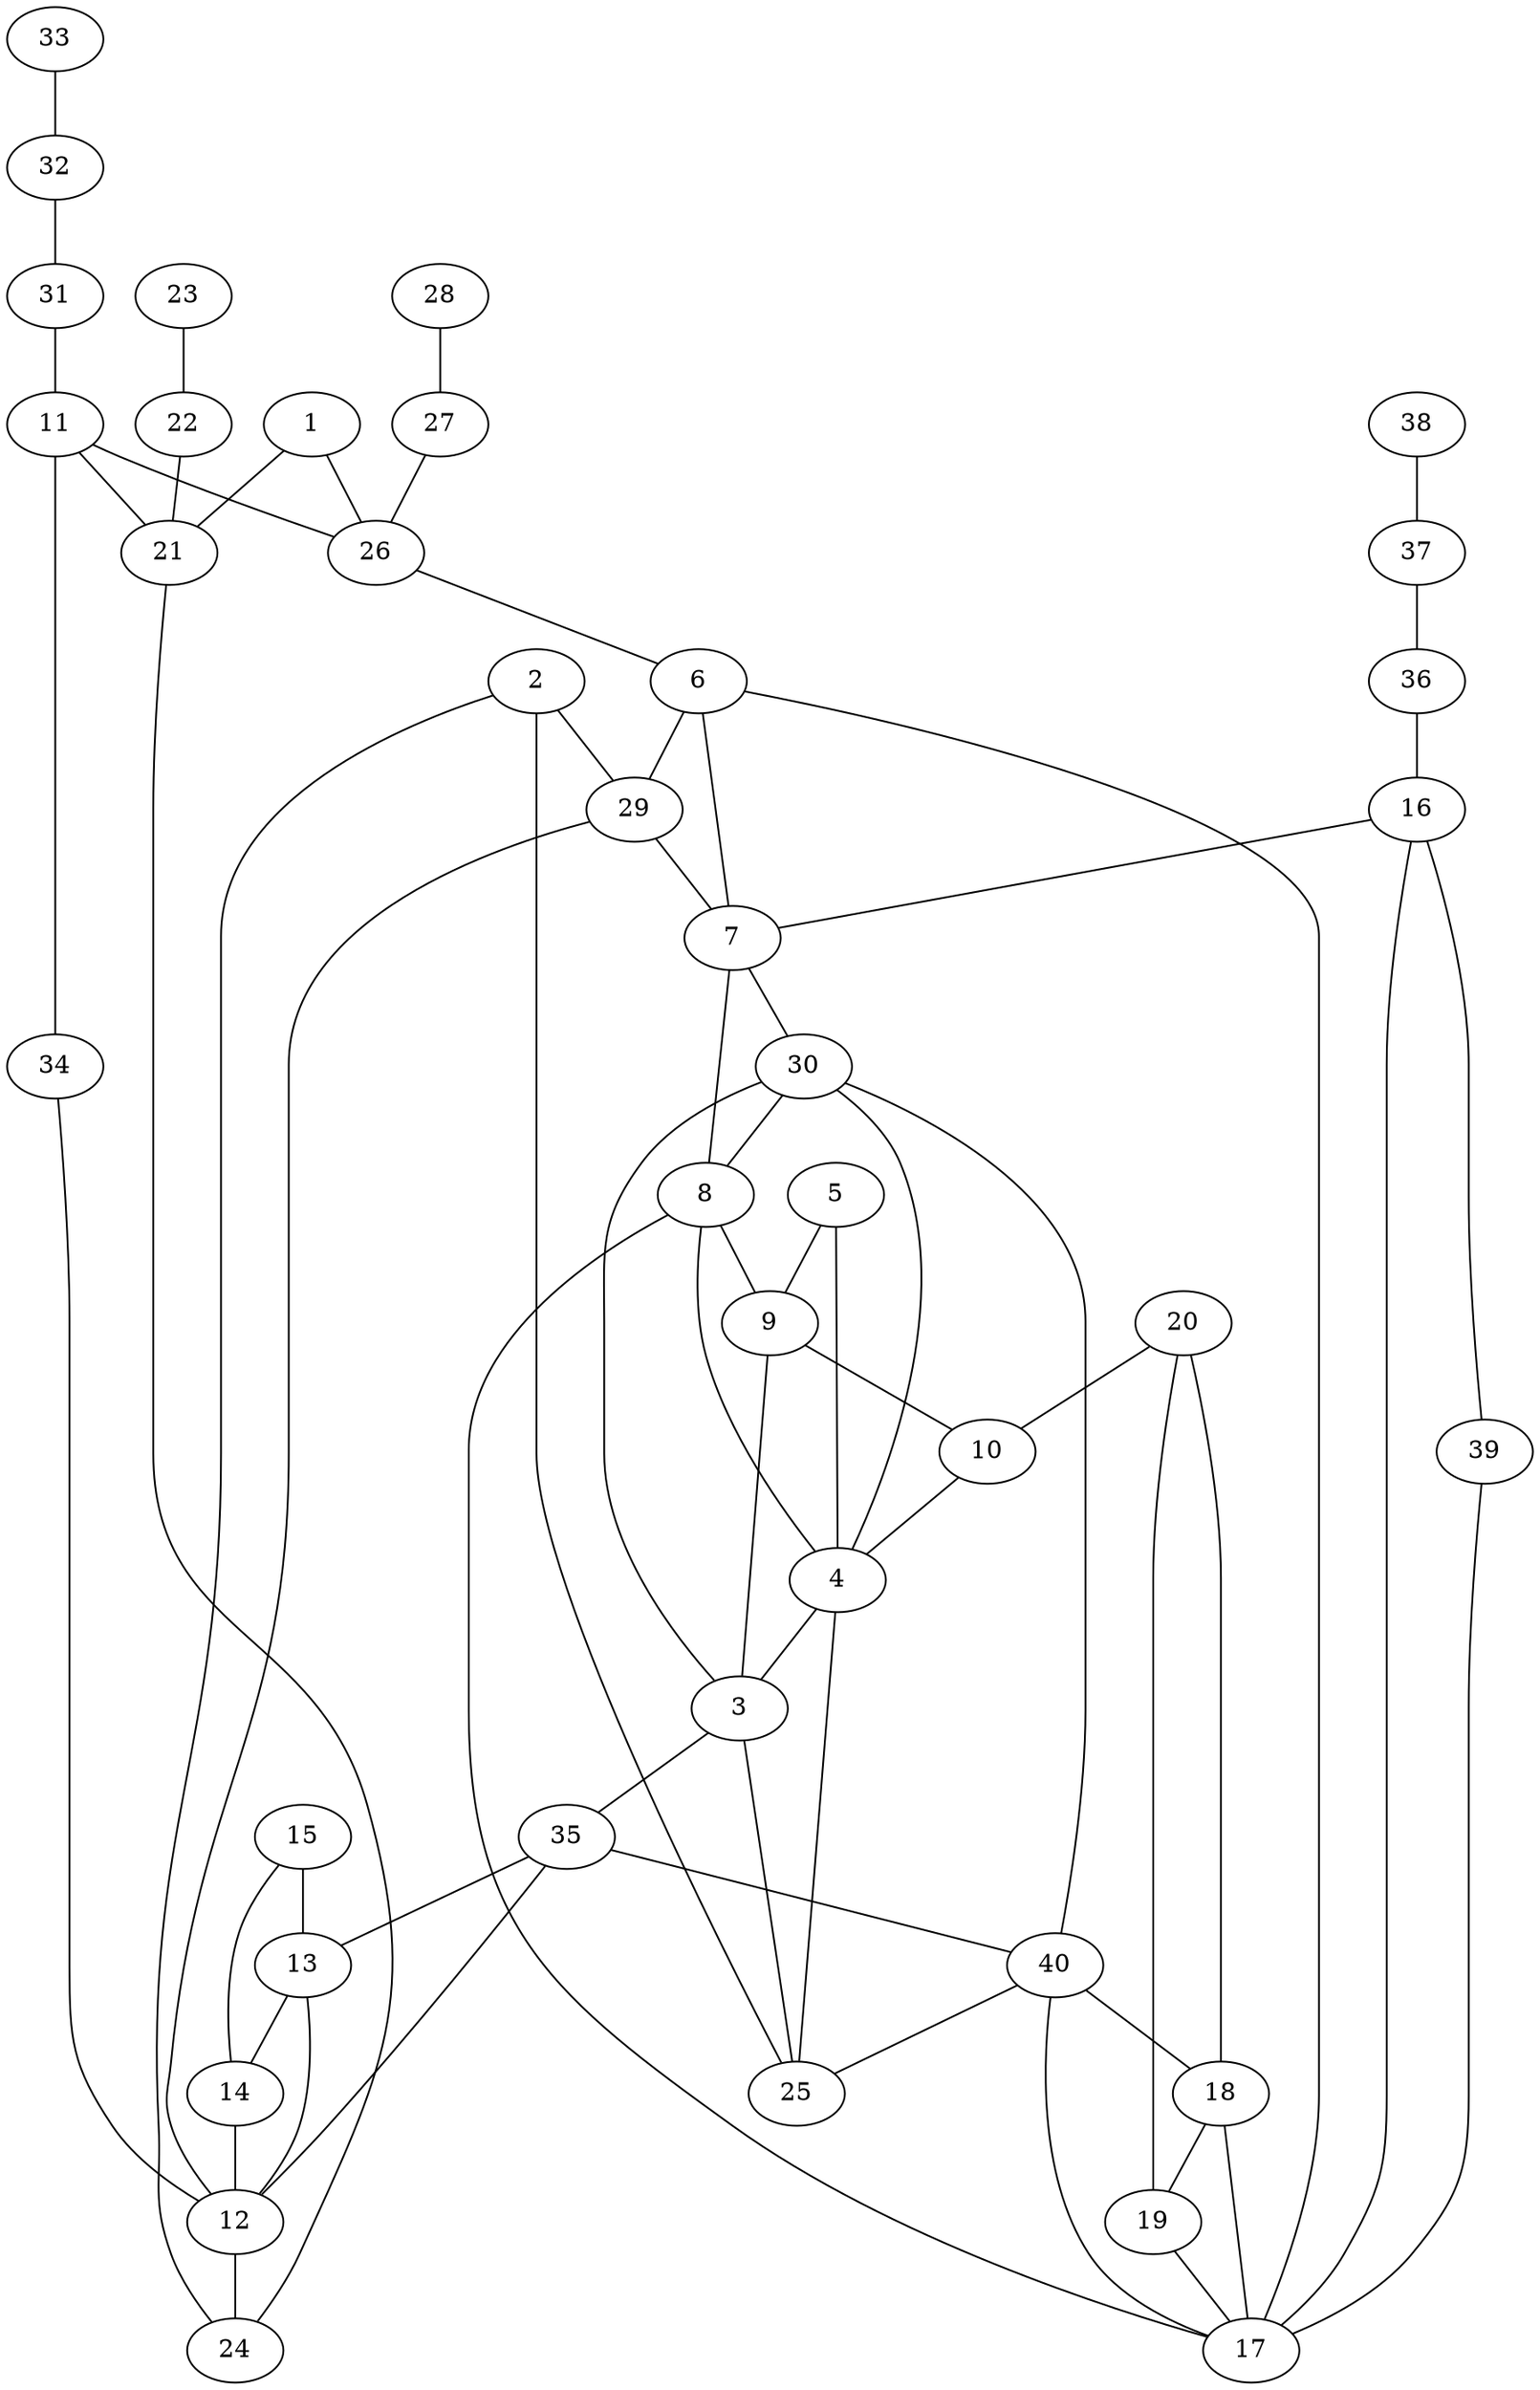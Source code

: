 graph pdb1hjr {
	1	 [aaLength=21,
		sequence=DLPSRLKLIYAGVTEIITQFQ,
		type=0];
	21	 [aaLength=12,
		sequence=QLSYLGSGCIRT,
		type=1];
	1 -- 21	 [distance0="17.92416",
		frequency=1,
		type0=2];
	26	 [aaLength=12,
		sequence=QLSYLGSGCIRT,
		type=1];
	1 -- 26	 [distance0="17.92416",
		frequency=1,
		type0=3];
	2	 [aaLength=18,
		sequence=SALKLGQARGVAIVAAVN,
		type=0];
	24	 [aaLength=6,
		sequence=YFAIEQ,
		type=1];
	2 -- 24	 [distance0="17.56594",
		frequency=1,
		type0=2];
	25	 [aaLength=5,
		sequence=PVFEY,
		type=1];
	2 -- 25	 [distance0="3.0",
		frequency=1,
		type0=4];
	29	 [aaLength=6,
		sequence=YFAIEQ,
		type=1];
	2 -- 29	 [distance0="17.56594",
		frequency=1,
		type0=3];
	3	 [aaLength=9,
		sequence=ARQVKQTVV,
		type=0];
	3 -- 25	 [distance0="8.904787",
		frequency=1,
		type0=1];
	30	 [aaLength=5,
		sequence=PVFEY,
		type=1];
	3 -- 30	 [distance0="8.904787",
		frequency=1,
		type0=2];
	35	 [aaLength=5,
		sequence=PVFEY,
		type=1];
	3 -- 35	 [distance0="8.904787",
		frequency=1,
		type0=3];
	4	 [aaLength=13,
		sequence=EKSQVQHMVRTLL,
		type=0];
	4 -- 3	 [distance0="16.94725",
		frequency=1,
		type0=1];
	4 -- 25	 [distance0="24.52423",
		frequency=1,
		type0=2];
	4 -- 30	 [distance0="24.52423",
		frequency=1,
		type0=3];
	5	 [aaLength=14,
		sequence=AADALAIAITHCHV,
		type=0];
	9	 [aaLength=13,
		sequence=EKSQVQHMVRTLL,
		type=0];
	5 -- 9	 [distance0="32.17074",
		frequency=1,
		type0=3];
	5 -- 4	 [distance0="26.107",
		frequency=1,
		type0=2];
	6	 [aaLength=21,
		sequence=DLPSRLKLIYAGVTEIITQFQ,
		type=0];
	7	 [aaLength=18,
		sequence=SALKLGQARGVAIVAAVN,
		type=0];
	6 -- 7	 [distance0="37.03567",
		frequency=1,
		type0=2];
	17	 [aaLength=18,
		sequence=SALKLGQARGVAIVAAVN,
		type=0];
	6 -- 17	 [distance0="38.97339",
		frequency=1,
		type0=3];
	6 -- 29	 [distance0="2.0",
		frequency=1,
		type0=4];
	8	 [aaLength=9,
		sequence=ARQVKQTVV,
		type=0];
	7 -- 8	 [distance0="31.04591",
		frequency=1,
		type0=2];
	7 -- 30	 [distance0="3.0",
		frequency=1,
		type0=4];
	8 -- 9	 [distance0="17.42638",
		distance1="5.0",
		frequency=2,
		type0=1,
		type1=4];
	8 -- 4	 [distance0="29.99249",
		frequency=1,
		type0=3];
	9 -- 3	 [distance0="28.80049",
		frequency=1,
		type0=3];
	10	 [aaLength=14,
		sequence=AADALAIAITHCHV,
		type=0];
	9 -- 10	 [distance0="26.42521",
		distance1="9.0",
		frequency=2,
		type0=2,
		type1=4];
	10 -- 4	 [distance0="32.34447",
		frequency=1,
		type0=3];
	11	 [aaLength=21,
		sequence=DLPSRLKLIYAGVTEIITQFQ,
		type=0];
	11 -- 21	 [distance0="29.84951",
		frequency=1,
		type0=2];
	11 -- 26	 [distance0="29.84951",
		frequency=1,
		type0=3];
	34	 [aaLength=6,
		sequence=YFAIEQ,
		type=1];
	11 -- 34	 [distance0="2.0",
		frequency=1,
		type0=4];
	12	 [aaLength=18,
		sequence=SALKLGQARGVAIVAAVN,
		type=0];
	12 -- 24	 [distance0="25.47808",
		frequency=1,
		type0=2];
	12 -- 29	 [distance0="25.47808",
		frequency=1,
		type0=3];
	12 -- 35	 [distance0="3.0",
		frequency=1,
		type0=4];
	13	 [aaLength=9,
		sequence=ARQVKQTVV,
		type=0];
	14	 [aaLength=13,
		sequence=EKSQVQHMVRTLL,
		type=0];
	13 -- 14	 [distance0="17.87916",
		distance1="5.0",
		frequency=2,
		type0=1,
		type1=4];
	13 -- 12	 [distance0="33.82621",
		frequency=1,
		type0=2];
	14 -- 12	 [distance0="47.90992",
		frequency=1,
		type0=3];
	15	 [aaLength=14,
		sequence=AADALAIAITHCHV,
		type=0];
	15 -- 13	 [distance0="36.81729",
		frequency=1,
		type0=2];
	15 -- 14	 [distance0="24.66608",
		frequency=1,
		type0=1];
	16	 [aaLength=21,
		sequence=DLPSRLKLIYAGVTEIITQFQ,
		type=0];
	16 -- 7	 [distance0="40.41336",
		frequency=1,
		type0=3];
	16 -- 17	 [distance0="38.95228",
		frequency=1,
		type0=2];
	39	 [aaLength=6,
		sequence=YFAIEQ,
		type=1];
	16 -- 39	 [distance0="2.0",
		frequency=1,
		type0=4];
	18	 [aaLength=9,
		sequence=ARQVKQTVV,
		type=0];
	17 -- 18	 [distance0="33.73485",
		frequency=1,
		type0=2];
	17 -- 8	 [distance0="37.76393",
		frequency=1,
		type0=3];
	40	 [aaLength=5,
		sequence=PVFEY,
		type=1];
	17 -- 40	 [distance0="3.0",
		frequency=1,
		type0=4];
	19	 [aaLength=13,
		sequence=EKSQVQHMVRTLL,
		type=0];
	18 -- 19	 [distance0="17.89377",
		distance1="5.0",
		frequency=2,
		type0=1,
		type1=4];
	19 -- 17	 [distance0="47.77922",
		frequency=1,
		type0=3];
	20	 [aaLength=14,
		sequence=AADALAIAITHCHV,
		type=0];
	20 -- 18	 [distance0="36.81255",
		frequency=1,
		type0=2];
	20 -- 10	 [distance0="38.36309",
		frequency=1,
		type0=3];
	20 -- 19	 [distance0="24.67087",
		frequency=1,
		type0=1];
	21 -- 24	 [distance0="26.0",
		frequency=1,
		type0=4];
	22	 [aaLength=11,
		sequence=RVTGYGVIRQV,
		type=1];
	22 -- 21	 [distance0="2.0",
		frequency=1,
		type0=4];
	23	 [aaLength=9,
		sequence=AIILGIDPG,
		type=1];
	23 -- 22	 [distance0="1.0",
		frequency=1,
		type0=4];
	26 -- 6	 [distance0="3.0",
		frequency=1,
		type0=4];
	27	 [aaLength=11,
		sequence=RVTGYGVIRQV,
		type=1];
	27 -- 26	 [distance0="2.0",
		frequency=1,
		type0=4];
	28	 [aaLength=9,
		sequence=AIILGIDPG,
		type=1];
	28 -- 27	 [distance0="1.0",
		frequency=1,
		type0=4];
	29 -- 7	 [distance0="8.0",
		frequency=1,
		type0=4];
	30 -- 8	 [distance0="1.0",
		frequency=1,
		type0=4];
	31	 [aaLength=12,
		sequence=QLSYLGSGCIRT,
		type=1];
	31 -- 11	 [distance0="3.0",
		frequency=1,
		type0=4];
	32	 [aaLength=11,
		sequence=RVTGYGVIRQV,
		type=1];
	32 -- 31	 [distance0="2.0",
		frequency=1,
		type0=4];
	33	 [aaLength=9,
		sequence=AIILGIDPG,
		type=1];
	33 -- 32	 [distance0="1.0",
		frequency=1,
		type0=4];
	34 -- 12	 [distance0="8.0",
		frequency=1,
		type0=4];
	35 -- 13	 [distance0="1.0",
		frequency=1,
		type0=4];
	35 -- 40	 [distance0="0.0",
		frequency=1,
		type0=3];
	36	 [aaLength=12,
		sequence=QLSYLGSGCIRT,
		type=1];
	36 -- 16	 [distance0="3.0",
		frequency=1,
		type0=4];
	37	 [aaLength=11,
		sequence=RVTGYGVIRQV,
		type=1];
	37 -- 36	 [distance0="2.0",
		frequency=1,
		type0=4];
	38	 [aaLength=9,
		sequence=AIILGIDPG,
		type=1];
	38 -- 37	 [distance0="1.0",
		frequency=1,
		type0=4];
	39 -- 17	 [distance0="8.0",
		frequency=1,
		type0=4];
	40 -- 18	 [distance0="1.0",
		frequency=1,
		type0=4];
	40 -- 25	 [distance0="0.0",
		frequency=1,
		type0=1];
	40 -- 30	 [distance0="0.0",
		frequency=1,
		type0=2];
}
